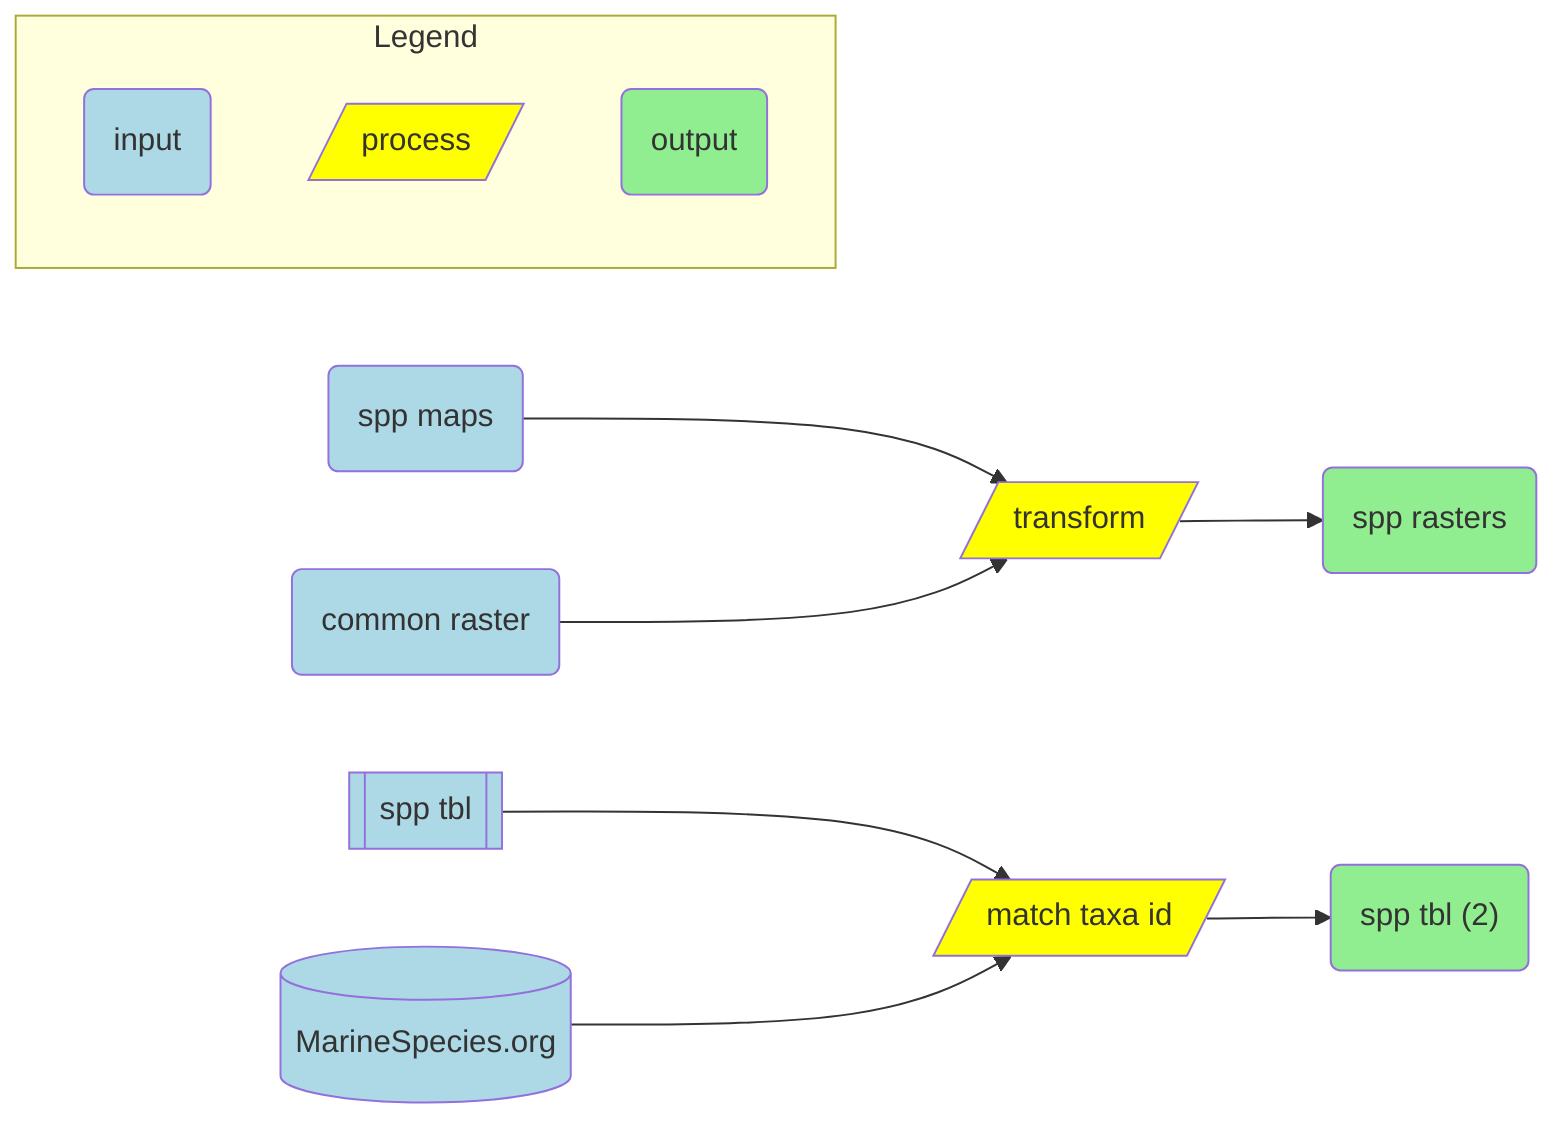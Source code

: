 flowchart LR

  %% nodes
  sm("spp maps"):::in
  st[[spp tbl]]:::in
  ms[("MarineSpecies.org")]:::in
  mt[/match taxa id/]:::fxn
  st2("spp tbl (2)"):::out
  tx[/transform/]:::fxn
  cg("common raster"):::in
  sr("spp rasters"):::out

  %% edges
  st  --> mt
  ms  --> mt
  mt  --> st2
  sm  --> tx
  cg  --> tx
  tx  --> sr

  %% Legend
  in(input):::in
  fxn[/process/]:::fxn
  out(output):::out
  subgraph Legend
    in
    fxn
    out
  end

  %% styles
  classDef in  fill:lightblue
  classDef out fill:lightgreen
  classDef fxn fill:yellow